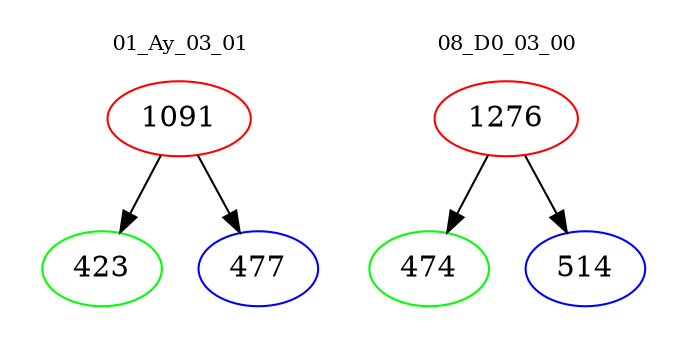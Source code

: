 digraph{
subgraph cluster_0 {
color = white
label = "01_Ay_03_01";
fontsize=10;
T0_1091 [label="1091", color="red"]
T0_1091 -> T0_423 [color="black"]
T0_423 [label="423", color="green"]
T0_1091 -> T0_477 [color="black"]
T0_477 [label="477", color="blue"]
}
subgraph cluster_1 {
color = white
label = "08_D0_03_00";
fontsize=10;
T1_1276 [label="1276", color="red"]
T1_1276 -> T1_474 [color="black"]
T1_474 [label="474", color="green"]
T1_1276 -> T1_514 [color="black"]
T1_514 [label="514", color="blue"]
}
}
